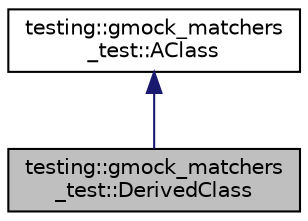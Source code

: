 digraph "testing::gmock_matchers_test::DerivedClass"
{
  edge [fontname="Helvetica",fontsize="10",labelfontname="Helvetica",labelfontsize="10"];
  node [fontname="Helvetica",fontsize="10",shape=record];
  Node2 [label="testing::gmock_matchers\l_test::DerivedClass",height=0.2,width=0.4,color="black", fillcolor="grey75", style="filled", fontcolor="black"];
  Node3 -> Node2 [dir="back",color="midnightblue",fontsize="10",style="solid",fontname="Helvetica"];
  Node3 [label="testing::gmock_matchers\l_test::AClass",height=0.2,width=0.4,color="black", fillcolor="white", style="filled",URL="$classtesting_1_1gmock__matchers__test_1_1AClass.html"];
}
